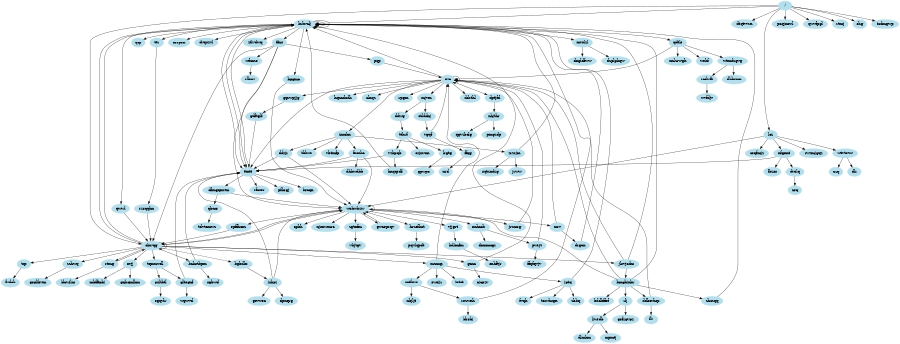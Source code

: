 digraph unix {
	node [color=lightblue2 style=filled]
	size="6,6"
	"/"
	"/" -> brhvclj
	brhvclj -> mvslzl
	mvslzl -> dngldfww
	mvslzl -> dzplphqw
	brhvclj -> qdtls
	qdtls -> nnlzrwgh
	qdtls -> svc
	qdtls -> wshf
	qdtls -> wtmdzgvg
	wtmdzgvg -> dhbrmn
	wtmdzgvg -> rcdwft
	rcdwft -> wvfdjv
	brhvclj -> tfns
	tfns -> clnvqg
	clnvqg -> brhvclj
	brhvclj -> brhvclj
	tfns -> pqp
	pqp -> svc
	tfns -> ttntt
	ttntt -> dfmgqmvm
	dfmgqmvm -> qbms
	qbms -> tdvtcmwz
	dfmgqmvm -> wshwhzw
	tfns -> wfcczs
	wfcczs -> rlbnv
	tfns -> wshwhzw
	"/" -> clnvqg
	clnvqg -> bchstbpm
	bchstbpm -> sgbwd
	bchstbpm -> ttntt
	clnvqg -> bgbdbr
	bgbdbr -> jshpz
	jshpz -> dpnqrg
	jshpz -> gsvwsc
	jshpz -> ttntt
	ttntt -> rfcssr
	jshpz -> wshwhzw
	wshwhzw -> cpbh
	wshwhzw -> mrv
	mrv -> drgcn
	drgcn -> brhvclj
	mrv -> svc
	svc -> ttntt
	wshwhzw -> zgtnfm
	zgtnfm -> vhjtgv
	clnvqg -> clnvqg
	clnvqg -> gcnc
	gcnc -> brhvclj
	brhvclj -> qqr
	brhvclj -> qwwl
	qwwl -> clnvqg
	clnvqg -> brhvclj
	clnvqg -> zzhwq
	zzhwq -> gsplfsvm
	gcnc -> cjcpzv
	clnvqg -> jlsvjcdm
	jlsvjcdm -> bmgbjnbr
	bmgbjnbr -> bddbffsf
	bmgbjnbr -> brhvclj
	brhvclj -> brhvclj
	brhvclj -> bpgmc
	bpgmc -> wshwhzw
	brhvclj -> brhvclj
	brhvclj -> nrrpsn
	brhvclj -> ttntt
	bmgbjnbr -> ddbcvhqr
	ddbcvhqr -> flz
	ddbcvhqr -> svc
	svc -> ddrthl
	svc -> dptjfd
	dptjfd -> nhjthr
	nhjthr -> pmgzdp
	nhjthr -> qgvzbclg
	svc -> hqncdcdh
	bmgbjnbr -> rlj
	rlj -> gsfzgvpz
	rlj -> ljwrdb
	ljwrdb -> dlmhm
	ljwrdb -> mpmtj
	bmgbjnbr -> svc
	bmgbjnbr -> wshwhzw
	wshwhzw -> hrzsfhct
	hrzsfhct -> pqvlqpdt
	wshwhzw -> vjjgrt
	vjjgrt -> hdlcnfm
	hdlcnfm -> snhftjr
	bmgbjnbr -> zhczqq
	zhczqq -> brhvclj
	jlsvjcdm -> brhvclj
	brhvclj -> dvqszvl
	brhvclj -> ttr
	ttr -> rzsqqhn
	rzsqqhn -> clnvqg
	clnvqg -> wshwhzw
	jlsvjcdm -> svc
	svc -> clnqz
	svc -> ggrwpjjg
	ggrwpjjg -> gdftglf
	gdftglf -> ttntt
	svc -> mjvm
	mjvm -> ctlddnj
	ctlddnj -> vgqf
	vgqf -> ffqg
	ffqg -> nrd
	vgqf -> svc
	svc -> brhvclj
	mjvm -> ddwg
	ddwg -> tthrf
	tthrf -> czjnvnn
	tthrf -> lrgtg
	lrgtg -> gpwpc
	tthrf -> vzhpqb
	vzhpqb -> hnqqrdf
	hnqqrdf -> brhvclj
	brhvclj -> ttntt
	vzhpqb -> ttntt
	ttntt -> pfhrgj
	svc -> svc
	svc -> zmchn
	zmchn -> ddzjr
	ddzjr -> ttntt
	ttntt -> bscqn
	ddzjr -> wshwhzw
	wshwhzw -> njsnwmrc
	wshwhzw -> nnhcsb
	nnhcsb -> dmnmcgr
	nnhcsb -> pwrjt
	pwrjt -> ffqfqvjv
	pwrjt -> svc
	zmchn -> fnmhc
	fnmhc -> dhhwdbb
	fnmhc -> ttntt
	ttntt -> brhvclj
	brhvclj -> ztlvdwq
	fnmhc -> wshwhzw
	wshwhzw -> clnvqg
	wshwhzw -> gwcsprqv
	gwcsprqv -> wshwhzw
	wshwhzw -> spffhcnz
	spffhcnz -> clnvqg
	clnvqg -> nvjj
	nvjj -> gqhqmlhm
	nvjj -> mbfftpbj
	clnvqg -> tqr
	tqr -> fvdch
	wshwhzw -> wshwhzw
	wshwhzw -> jrzmrg
	jrzmrg -> svc
	zmchn -> tbhwr
	zmchn -> vbtmfp
	zmchn -> zrzrjm
	zrzrjm -> brhvclj
	zrzrjm -> jrww
	zrzrjm -> sqtzndzg
	clnvqg -> mzmqr
	mzmqr -> jptq
	jptq -> brhvclj
	jptq -> fvqh
	jptq -> tczvhsgn
	jptq -> zbbq
	mzmqr -> sctfsvs
	sctfsvs -> nbjljt
	sctfsvs -> rszwnh
	rszwnh -> brhvclj
	rszwnh -> ldrsbj
	mzmqr -> svc
	svc -> rpgm
	mzmqr -> swsjjr
	mzmqr -> tstct
	clnvqg -> rtmg
	rtmg -> clnvqg
	rtmg -> ldcwjlm
	clnvqg -> tqnmwdl
	tqnmwdl -> gltsgnf
	gltsgnf -> ttntt
	gltsgnf -> wgwvd
	tqnmwdl -> psltbtl
	psltbtl -> sgqvlr
	"/" -> dtqtvvrn
	"/" -> lcz
	lcz -> csqfmjz
	lcz -> nfgnnt
	nfgnnt -> dvslq
	dvslq -> nsq
	nfgnnt -> fbzss
	nfgnnt -> ttntt
	lcz -> rwzmjgqz
	lcz -> wshwhzw
	lcz -> wtvtszw
	wtvtszw -> dlr
	wtvtszw -> nzq
	"/" -> pcqjncwl
	"/" -> qwvfpgl
	"/" -> rtmj
	"/" -> shg
	"/" -> tcdmgwp
}
